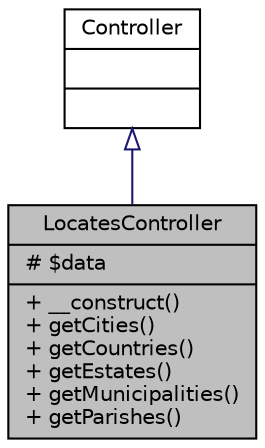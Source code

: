 digraph "LocatesController"
{
 // LATEX_PDF_SIZE
  bgcolor="transparent";
  edge [fontname="Helvetica",fontsize="10",labelfontname="Helvetica",labelfontsize="10"];
  node [fontname="Helvetica",fontsize="10",shape=record];
  Node1 [label="{LocatesController\n|# $data\l|+ __construct()\l+ getCities()\l+ getCountries()\l+ getEstates()\l+ getMunicipalities()\l+ getParishes()\l}",height=0.2,width=0.4,color="black", fillcolor="grey75", style="filled", fontcolor="black",tooltip="Gestiona información de servicios de localización."];
  Node2 -> Node1 [dir="back",color="midnightblue",fontsize="10",style="solid",arrowtail="onormal",fontname="Helvetica"];
  Node2 [label="{Controller\n||}",height=0.2,width=0.4,color="black",URL="$d8/d70/classApp_1_1Http_1_1Controllers_1_1Controller.html",tooltip="Controlador principal del framework del cual extienden los demás controladores."];
}

